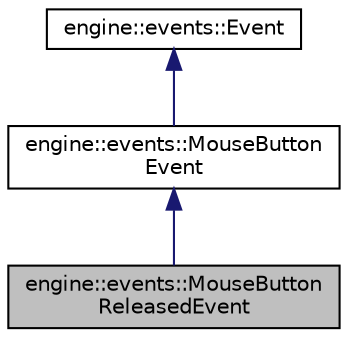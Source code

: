 digraph "engine::events::MouseButtonReleasedEvent"
{
 // LATEX_PDF_SIZE
  edge [fontname="Helvetica",fontsize="10",labelfontname="Helvetica",labelfontsize="10"];
  node [fontname="Helvetica",fontsize="10",shape=record];
  Node1 [label="engine::events::MouseButton\lReleasedEvent",height=0.2,width=0.4,color="black", fillcolor="grey75", style="filled", fontcolor="black",tooltip="Generated whenever the user releases a mouse button within an application."];
  Node2 -> Node1 [dir="back",color="midnightblue",fontsize="10",style="solid",fontname="Helvetica"];
  Node2 [label="engine::events::MouseButton\lEvent",height=0.2,width=0.4,color="black", fillcolor="white", style="filled",URL="$classengine_1_1events_1_1MouseButtonEvent.html",tooltip="The generic Mouse button event."];
  Node3 -> Node2 [dir="back",color="midnightblue",fontsize="10",style="solid",fontname="Helvetica"];
  Node3 [label="engine::events::Event",height=0.2,width=0.4,color="black", fillcolor="white", style="filled",URL="$classengine_1_1events_1_1Event.html",tooltip="The abstract Event class."];
}
